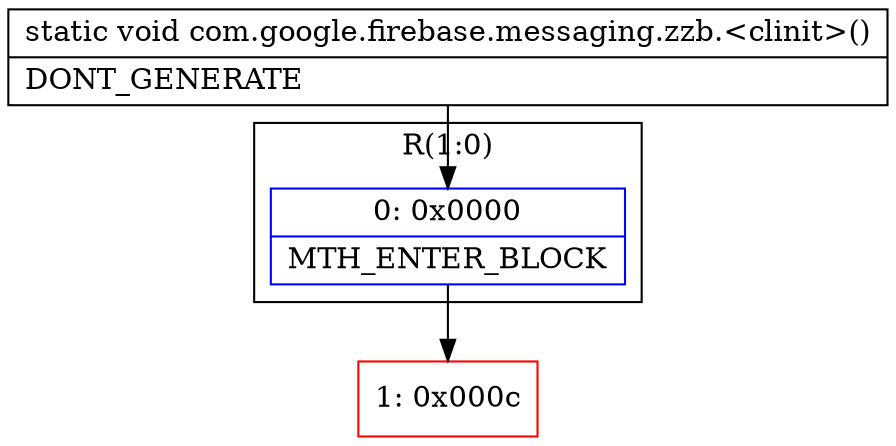 digraph "CFG forcom.google.firebase.messaging.zzb.\<clinit\>()V" {
subgraph cluster_Region_449978685 {
label = "R(1:0)";
node [shape=record,color=blue];
Node_0 [shape=record,label="{0\:\ 0x0000|MTH_ENTER_BLOCK\l}"];
}
Node_1 [shape=record,color=red,label="{1\:\ 0x000c}"];
MethodNode[shape=record,label="{static void com.google.firebase.messaging.zzb.\<clinit\>()  | DONT_GENERATE\l}"];
MethodNode -> Node_0;
Node_0 -> Node_1;
}

